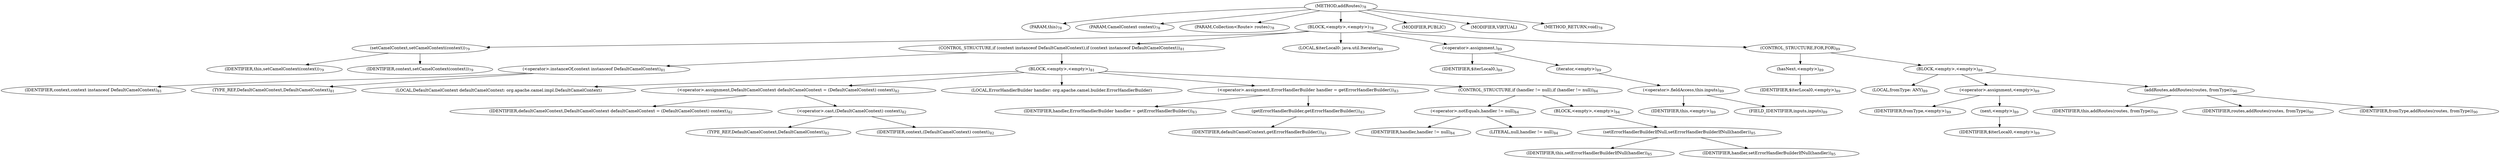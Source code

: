 digraph "addRoutes" {  
"217" [label = <(METHOD,addRoutes)<SUB>78</SUB>> ]
"8" [label = <(PARAM,this)<SUB>78</SUB>> ]
"218" [label = <(PARAM,CamelContext context)<SUB>78</SUB>> ]
"219" [label = <(PARAM,Collection&lt;Route&gt; routes)<SUB>78</SUB>> ]
"220" [label = <(BLOCK,&lt;empty&gt;,&lt;empty&gt;)<SUB>78</SUB>> ]
"221" [label = <(setCamelContext,setCamelContext(context))<SUB>79</SUB>> ]
"7" [label = <(IDENTIFIER,this,setCamelContext(context))<SUB>79</SUB>> ]
"222" [label = <(IDENTIFIER,context,setCamelContext(context))<SUB>79</SUB>> ]
"223" [label = <(CONTROL_STRUCTURE,if (context instanceof DefaultCamelContext),if (context instanceof DefaultCamelContext))<SUB>81</SUB>> ]
"224" [label = <(&lt;operator&gt;.instanceOf,context instanceof DefaultCamelContext)<SUB>81</SUB>> ]
"225" [label = <(IDENTIFIER,context,context instanceof DefaultCamelContext)<SUB>81</SUB>> ]
"226" [label = <(TYPE_REF,DefaultCamelContext,DefaultCamelContext)<SUB>81</SUB>> ]
"227" [label = <(BLOCK,&lt;empty&gt;,&lt;empty&gt;)<SUB>81</SUB>> ]
"228" [label = <(LOCAL,DefaultCamelContext defaultCamelContext: org.apache.camel.impl.DefaultCamelContext)> ]
"229" [label = <(&lt;operator&gt;.assignment,DefaultCamelContext defaultCamelContext = (DefaultCamelContext) context)<SUB>82</SUB>> ]
"230" [label = <(IDENTIFIER,defaultCamelContext,DefaultCamelContext defaultCamelContext = (DefaultCamelContext) context)<SUB>82</SUB>> ]
"231" [label = <(&lt;operator&gt;.cast,(DefaultCamelContext) context)<SUB>82</SUB>> ]
"232" [label = <(TYPE_REF,DefaultCamelContext,DefaultCamelContext)<SUB>82</SUB>> ]
"233" [label = <(IDENTIFIER,context,(DefaultCamelContext) context)<SUB>82</SUB>> ]
"234" [label = <(LOCAL,ErrorHandlerBuilder handler: org.apache.camel.builder.ErrorHandlerBuilder)> ]
"235" [label = <(&lt;operator&gt;.assignment,ErrorHandlerBuilder handler = getErrorHandlerBuilder())<SUB>83</SUB>> ]
"236" [label = <(IDENTIFIER,handler,ErrorHandlerBuilder handler = getErrorHandlerBuilder())<SUB>83</SUB>> ]
"237" [label = <(getErrorHandlerBuilder,getErrorHandlerBuilder())<SUB>83</SUB>> ]
"238" [label = <(IDENTIFIER,defaultCamelContext,getErrorHandlerBuilder())<SUB>83</SUB>> ]
"239" [label = <(CONTROL_STRUCTURE,if (handler != null),if (handler != null))<SUB>84</SUB>> ]
"240" [label = <(&lt;operator&gt;.notEquals,handler != null)<SUB>84</SUB>> ]
"241" [label = <(IDENTIFIER,handler,handler != null)<SUB>84</SUB>> ]
"242" [label = <(LITERAL,null,handler != null)<SUB>84</SUB>> ]
"243" [label = <(BLOCK,&lt;empty&gt;,&lt;empty&gt;)<SUB>84</SUB>> ]
"244" [label = <(setErrorHandlerBuilderIfNull,setErrorHandlerBuilderIfNull(handler))<SUB>85</SUB>> ]
"9" [label = <(IDENTIFIER,this,setErrorHandlerBuilderIfNull(handler))<SUB>85</SUB>> ]
"245" [label = <(IDENTIFIER,handler,setErrorHandlerBuilderIfNull(handler))<SUB>85</SUB>> ]
"246" [label = <(LOCAL,$iterLocal0: java.util.Iterator)<SUB>89</SUB>> ]
"247" [label = <(&lt;operator&gt;.assignment,)<SUB>89</SUB>> ]
"248" [label = <(IDENTIFIER,$iterLocal0,)<SUB>89</SUB>> ]
"249" [label = <(iterator,&lt;empty&gt;)<SUB>89</SUB>> ]
"250" [label = <(&lt;operator&gt;.fieldAccess,this.inputs)<SUB>89</SUB>> ]
"251" [label = <(IDENTIFIER,this,&lt;empty&gt;)<SUB>89</SUB>> ]
"252" [label = <(FIELD_IDENTIFIER,inputs,inputs)<SUB>89</SUB>> ]
"253" [label = <(CONTROL_STRUCTURE,FOR,FOR)<SUB>89</SUB>> ]
"254" [label = <(hasNext,&lt;empty&gt;)<SUB>89</SUB>> ]
"255" [label = <(IDENTIFIER,$iterLocal0,&lt;empty&gt;)<SUB>89</SUB>> ]
"256" [label = <(BLOCK,&lt;empty&gt;,&lt;empty&gt;)<SUB>89</SUB>> ]
"257" [label = <(LOCAL,fromType: ANY)<SUB>89</SUB>> ]
"258" [label = <(&lt;operator&gt;.assignment,&lt;empty&gt;)<SUB>89</SUB>> ]
"259" [label = <(IDENTIFIER,fromType,&lt;empty&gt;)<SUB>89</SUB>> ]
"260" [label = <(next,&lt;empty&gt;)<SUB>89</SUB>> ]
"261" [label = <(IDENTIFIER,$iterLocal0,&lt;empty&gt;)<SUB>89</SUB>> ]
"262" [label = <(addRoutes,addRoutes(routes, fromType))<SUB>90</SUB>> ]
"10" [label = <(IDENTIFIER,this,addRoutes(routes, fromType))<SUB>90</SUB>> ]
"263" [label = <(IDENTIFIER,routes,addRoutes(routes, fromType))<SUB>90</SUB>> ]
"264" [label = <(IDENTIFIER,fromType,addRoutes(routes, fromType))<SUB>90</SUB>> ]
"265" [label = <(MODIFIER,PUBLIC)> ]
"266" [label = <(MODIFIER,VIRTUAL)> ]
"267" [label = <(METHOD_RETURN,void)<SUB>78</SUB>> ]
  "217" -> "8" 
  "217" -> "218" 
  "217" -> "219" 
  "217" -> "220" 
  "217" -> "265" 
  "217" -> "266" 
  "217" -> "267" 
  "220" -> "221" 
  "220" -> "223" 
  "220" -> "246" 
  "220" -> "247" 
  "220" -> "253" 
  "221" -> "7" 
  "221" -> "222" 
  "223" -> "224" 
  "223" -> "227" 
  "224" -> "225" 
  "224" -> "226" 
  "227" -> "228" 
  "227" -> "229" 
  "227" -> "234" 
  "227" -> "235" 
  "227" -> "239" 
  "229" -> "230" 
  "229" -> "231" 
  "231" -> "232" 
  "231" -> "233" 
  "235" -> "236" 
  "235" -> "237" 
  "237" -> "238" 
  "239" -> "240" 
  "239" -> "243" 
  "240" -> "241" 
  "240" -> "242" 
  "243" -> "244" 
  "244" -> "9" 
  "244" -> "245" 
  "247" -> "248" 
  "247" -> "249" 
  "249" -> "250" 
  "250" -> "251" 
  "250" -> "252" 
  "253" -> "254" 
  "253" -> "256" 
  "254" -> "255" 
  "256" -> "257" 
  "256" -> "258" 
  "256" -> "262" 
  "258" -> "259" 
  "258" -> "260" 
  "260" -> "261" 
  "262" -> "10" 
  "262" -> "263" 
  "262" -> "264" 
}
